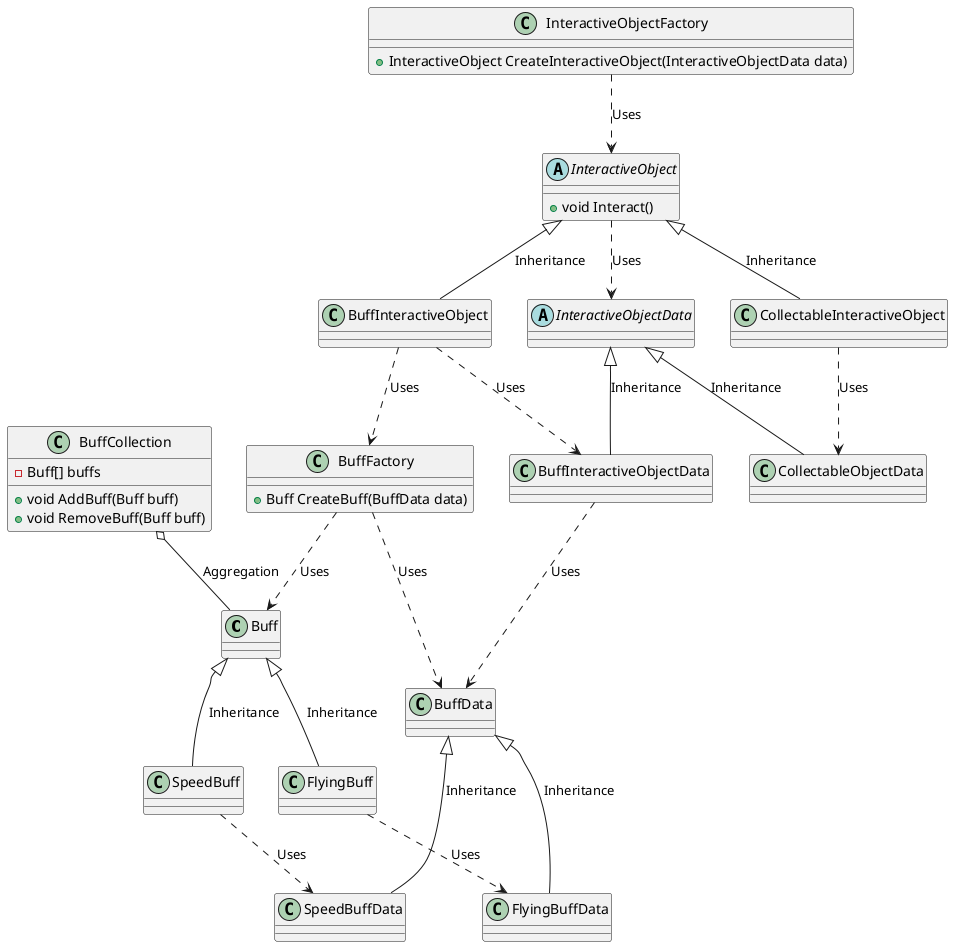 ﻿@startuml
class "Buff" as buff {
}

class "SpeedBuff" as speedBuff {
}
buff <|-- speedBuff : Inheritance
speedBuff..>speedBuffData : Uses

class "FlyingBuff" as flyingBuff {
}
buff <|-- flyingBuff : Inheritance
flyingBuff..>flyingBuffData : Uses

class "BuffData" as buffData {
}

class "SpeedBuffData" as speedBuffData {
}
buffData <|-- speedBuffData : Inheritance

class "FlyingBuffData" as flyingBuffData {
}
buffData <|-- flyingBuffData : Inheritance

class "BuffCollection" as buffCollection {
    -Buff[] buffs
    +void AddBuff(Buff buff)
    +void RemoveBuff(Buff buff)
}

class "BuffFactory" as buffFactory {
    +Buff CreateBuff(BuffData data)
}

buffFactory ..> buff : Uses
buffFactory ..> buffData : Uses
buffCollection o-- buff : Aggregation

abstract class "InteractiveObjectData" as interactiveObjectData {
}

class "BuffInteractiveObjectData" as buffInteractiveObjectData {
}
interactiveObjectData <|-- buffInteractiveObjectData : Inheritance
buffInteractiveObjectData ..> buffData : Uses

class "CollectableObjectData" as collectableObjectData {
}
interactiveObjectData <|-- collectableObjectData : Inheritance

abstract class "InteractiveObject" as interactiveObject {
    +void Interact()
}
interactiveObject ..> interactiveObjectData : Uses

class "BuffInteractiveObject" as buffInteractiveObject {
}
interactiveObject <|-- buffInteractiveObject : Inheritance
buffInteractiveObject ..> buffInteractiveObjectData : Uses
buffInteractiveObject ..> buffFactory : Uses

class "CollectableInteractiveObject" as collectableInteractiveObject {
}
interactiveObject <|-- collectableInteractiveObject : Inheritance
collectableInteractiveObject ..> collectableObjectData : Uses

class "InteractiveObjectFactory" as interactiveObjectFactory {
    +InteractiveObject CreateInteractiveObject(InteractiveObjectData data)
}

interactiveObjectFactory ..> interactiveObject : Uses
@enduml